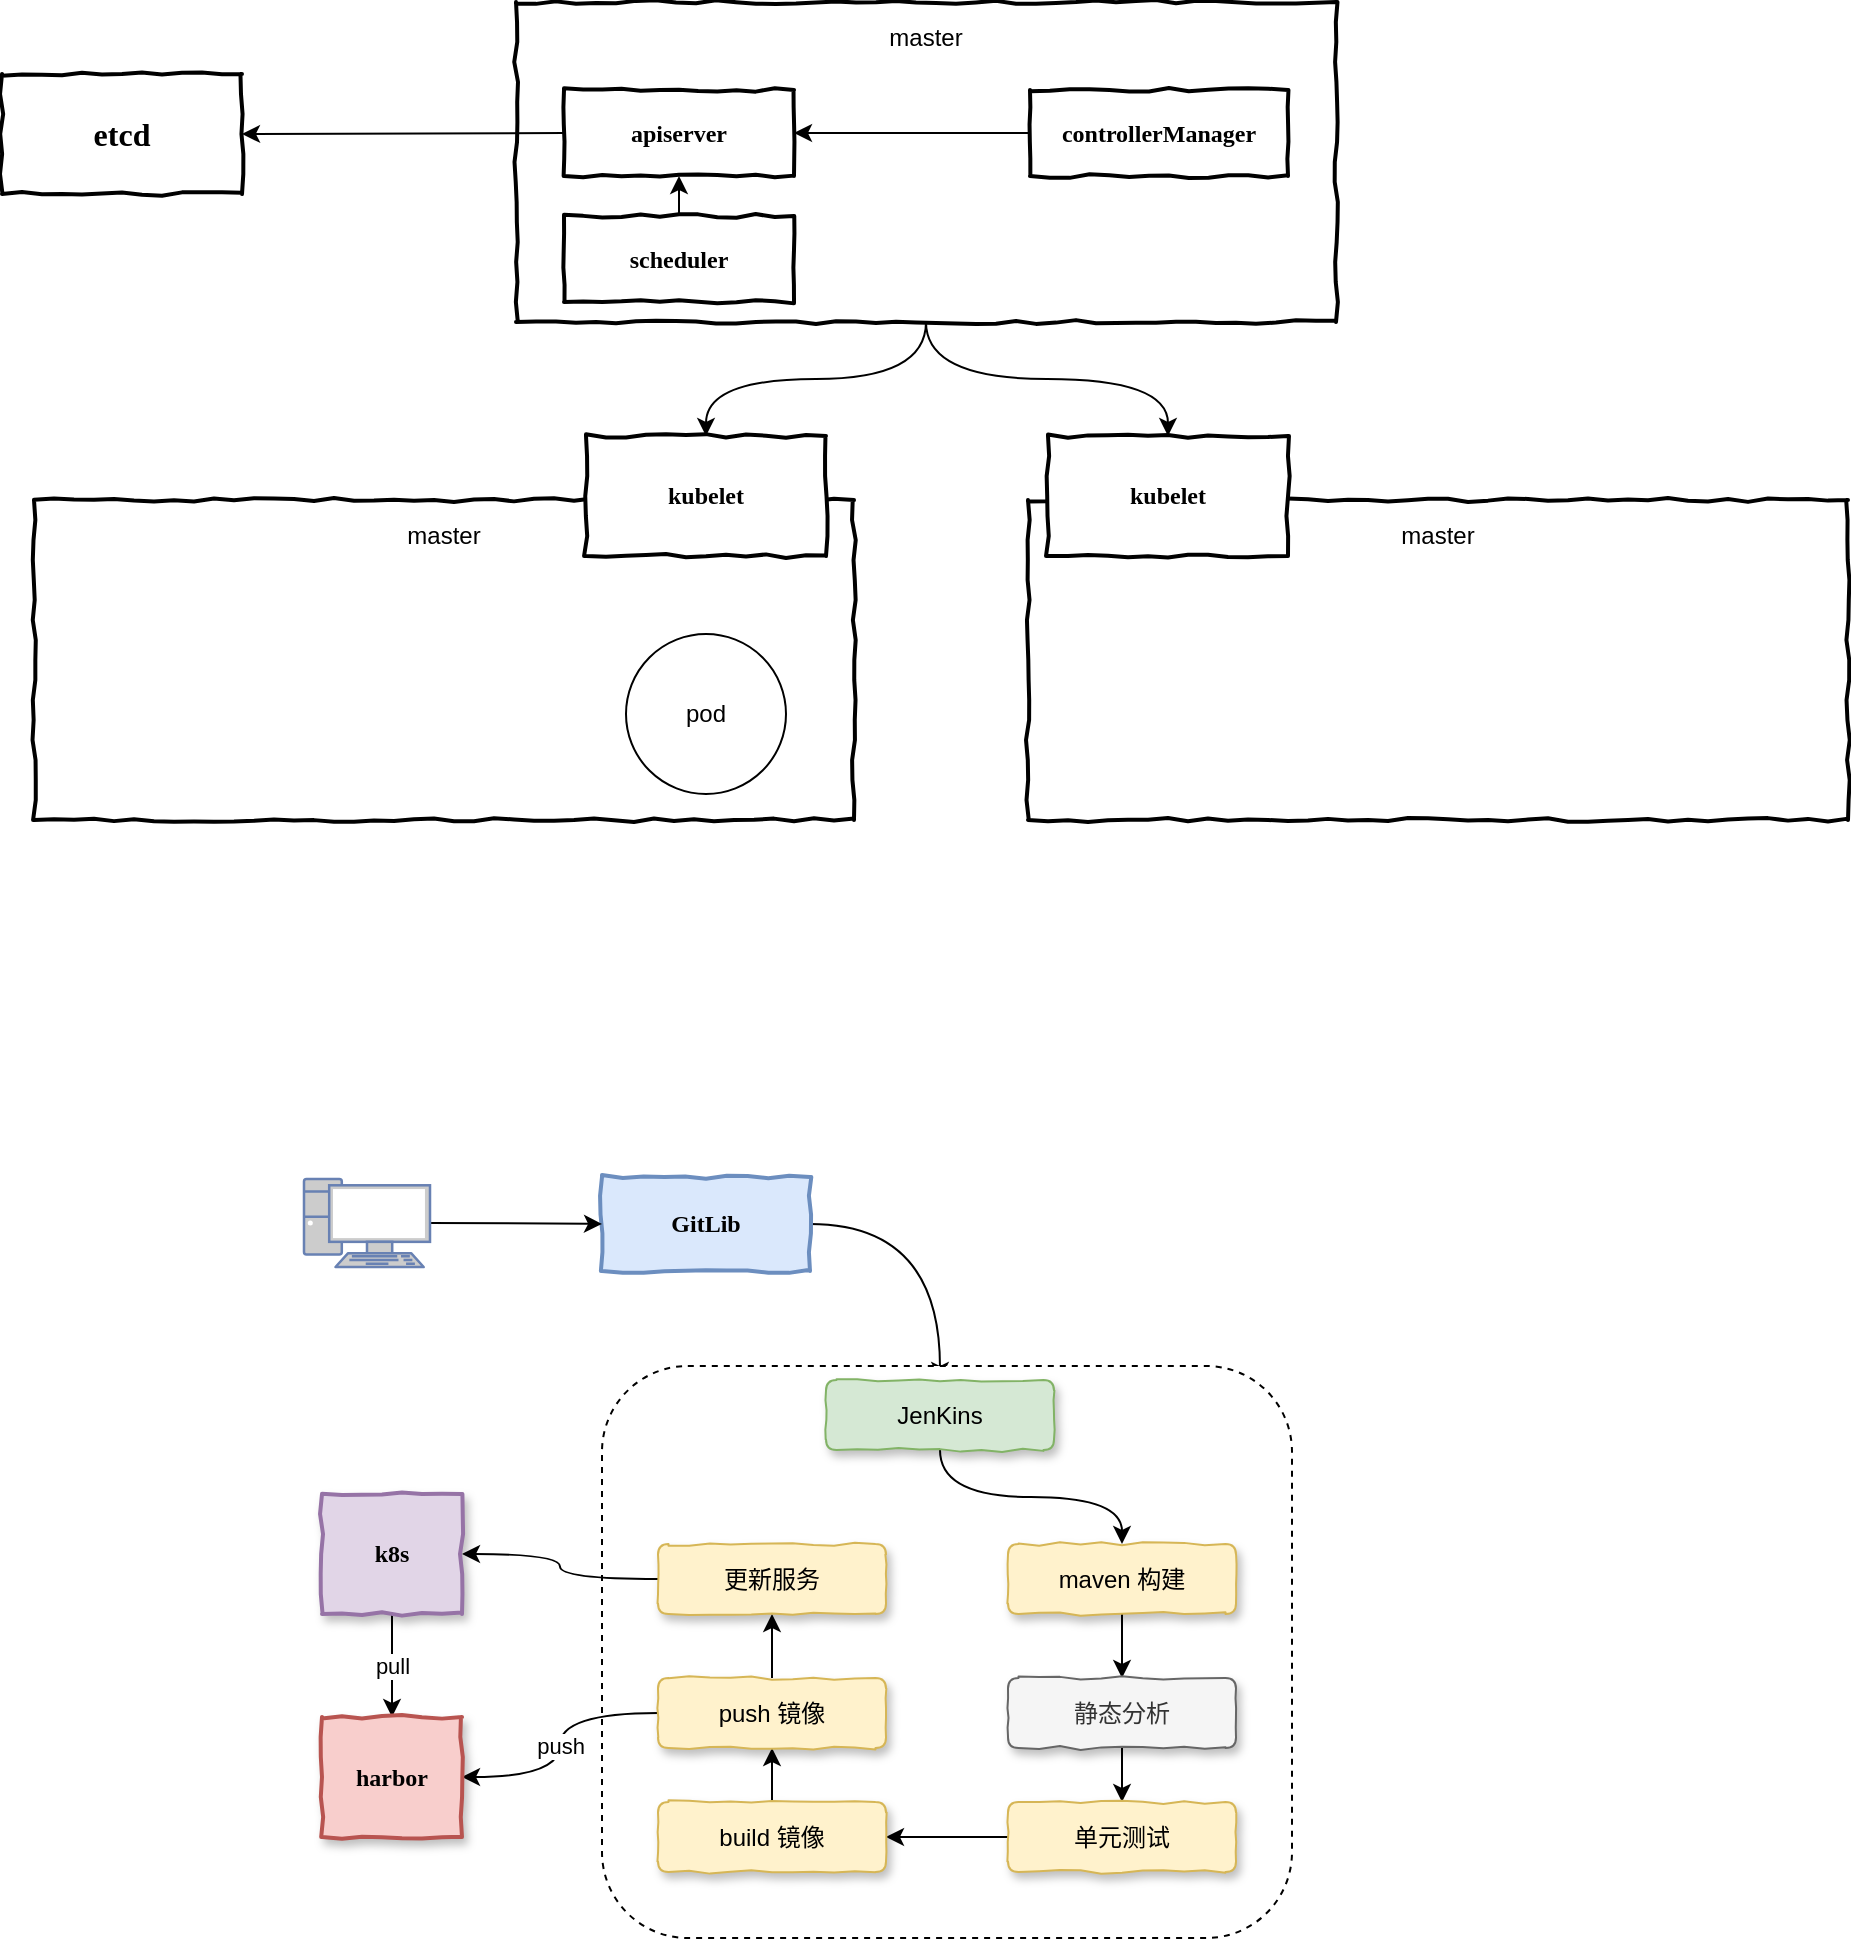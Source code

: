 <mxfile version="10.6.7" type="github"><diagram id="w0_9NXlbBmwY7Aws-se4" name="第 1 页"><mxGraphModel dx="840" dy="571" grid="0" gridSize="10" guides="1" tooltips="1" connect="1" arrows="1" fold="1" page="1" pageScale="1" pageWidth="10000" pageHeight="10000" math="0" shadow="0"><root><mxCell id="0"/><mxCell id="1" parent="0"/><mxCell id="mM0p9Z6-QHBKWwgGIdVT-17" style="edgeStyle=orthogonalEdgeStyle;curved=1;rounded=0;orthogonalLoop=1;jettySize=auto;html=1;exitX=0.5;exitY=1;exitDx=0;exitDy=0;entryX=0.5;entryY=0;entryDx=0;entryDy=0;" edge="1" parent="1" source="mM0p9Z6-QHBKWwgGIdVT-1" target="mM0p9Z6-QHBKWwgGIdVT-14"><mxGeometry relative="1" as="geometry"/></mxCell><mxCell id="mM0p9Z6-QHBKWwgGIdVT-18" style="edgeStyle=orthogonalEdgeStyle;curved=1;rounded=0;orthogonalLoop=1;jettySize=auto;html=1;exitX=0.5;exitY=1;exitDx=0;exitDy=0;" edge="1" parent="1" source="mM0p9Z6-QHBKWwgGIdVT-1" target="mM0p9Z6-QHBKWwgGIdVT-15"><mxGeometry relative="1" as="geometry"/></mxCell><mxCell id="mM0p9Z6-QHBKWwgGIdVT-1" value="" style="html=1;whiteSpace=wrap;comic=1;strokeWidth=2;fontFamily=Comic Sans MS;fontStyle=1;" vertex="1" parent="1"><mxGeometry x="350" y="110" width="410" height="160" as="geometry"/></mxCell><mxCell id="mM0p9Z6-QHBKWwgGIdVT-2" value="master" style="text;html=1;strokeColor=none;fillColor=none;align=center;verticalAlign=middle;whiteSpace=wrap;rounded=0;" vertex="1" parent="1"><mxGeometry x="535" y="118" width="40" height="20" as="geometry"/></mxCell><mxCell id="mM0p9Z6-QHBKWwgGIdVT-3" value="" style="html=1;whiteSpace=wrap;comic=1;strokeWidth=2;fontFamily=Comic Sans MS;fontStyle=1;" vertex="1" parent="1"><mxGeometry x="109" y="359" width="410" height="160" as="geometry"/></mxCell><mxCell id="mM0p9Z6-QHBKWwgGIdVT-4" value="master" style="text;html=1;strokeColor=none;fillColor=none;align=center;verticalAlign=middle;whiteSpace=wrap;rounded=0;" vertex="1" parent="1"><mxGeometry x="294" y="367" width="40" height="20" as="geometry"/></mxCell><mxCell id="mM0p9Z6-QHBKWwgGIdVT-5" value="" style="html=1;whiteSpace=wrap;comic=1;strokeWidth=2;fontFamily=Comic Sans MS;fontStyle=1;" vertex="1" parent="1"><mxGeometry x="606" y="359" width="410" height="160" as="geometry"/></mxCell><mxCell id="mM0p9Z6-QHBKWwgGIdVT-6" value="master" style="text;html=1;strokeColor=none;fillColor=none;align=center;verticalAlign=middle;whiteSpace=wrap;rounded=0;" vertex="1" parent="1"><mxGeometry x="791" y="367" width="40" height="20" as="geometry"/></mxCell><mxCell id="mM0p9Z6-QHBKWwgGIdVT-9" style="edgeStyle=orthogonalEdgeStyle;rounded=0;orthogonalLoop=1;jettySize=auto;html=1;exitX=0;exitY=0.5;exitDx=0;exitDy=0;entryX=1;entryY=0.5;entryDx=0;entryDy=0;curved=1;" edge="1" parent="1" source="mM0p9Z6-QHBKWwgGIdVT-7" target="mM0p9Z6-QHBKWwgGIdVT-8"><mxGeometry relative="1" as="geometry"/></mxCell><mxCell id="mM0p9Z6-QHBKWwgGIdVT-7" value="apiserver" style="html=1;whiteSpace=wrap;comic=1;strokeWidth=2;fontFamily=Comic Sans MS;fontStyle=1;" vertex="1" parent="1"><mxGeometry x="374" y="154" width="115" height="43" as="geometry"/></mxCell><mxCell id="mM0p9Z6-QHBKWwgGIdVT-8" value="&lt;font style=&quot;font-size: 16px&quot;&gt;etcd&lt;/font&gt;" style="html=1;whiteSpace=wrap;comic=1;strokeWidth=2;fontFamily=Comic Sans MS;fontStyle=1;" vertex="1" parent="1"><mxGeometry x="93" y="146" width="120" height="60" as="geometry"/></mxCell><mxCell id="mM0p9Z6-QHBKWwgGIdVT-12" style="edgeStyle=orthogonalEdgeStyle;curved=1;rounded=0;orthogonalLoop=1;jettySize=auto;html=1;exitX=0.5;exitY=0;exitDx=0;exitDy=0;" edge="1" parent="1" source="mM0p9Z6-QHBKWwgGIdVT-10" target="mM0p9Z6-QHBKWwgGIdVT-7"><mxGeometry relative="1" as="geometry"/></mxCell><mxCell id="mM0p9Z6-QHBKWwgGIdVT-10" value="scheduler&lt;br&gt;" style="html=1;whiteSpace=wrap;comic=1;strokeWidth=2;fontFamily=Comic Sans MS;fontStyle=1;" vertex="1" parent="1"><mxGeometry x="374" y="217" width="115" height="43" as="geometry"/></mxCell><mxCell id="mM0p9Z6-QHBKWwgGIdVT-13" style="edgeStyle=orthogonalEdgeStyle;curved=1;rounded=0;orthogonalLoop=1;jettySize=auto;html=1;exitX=0;exitY=0.5;exitDx=0;exitDy=0;entryX=1;entryY=0.5;entryDx=0;entryDy=0;" edge="1" parent="1" source="mM0p9Z6-QHBKWwgGIdVT-11" target="mM0p9Z6-QHBKWwgGIdVT-7"><mxGeometry relative="1" as="geometry"/></mxCell><mxCell id="mM0p9Z6-QHBKWwgGIdVT-11" value="controllerManager&lt;br&gt;" style="html=1;whiteSpace=wrap;comic=1;strokeWidth=2;fontFamily=Comic Sans MS;fontStyle=1;" vertex="1" parent="1"><mxGeometry x="607" y="154" width="129" height="43" as="geometry"/></mxCell><mxCell id="mM0p9Z6-QHBKWwgGIdVT-14" value="kubelet" style="html=1;whiteSpace=wrap;comic=1;strokeWidth=2;fontFamily=Comic Sans MS;fontStyle=1;" vertex="1" parent="1"><mxGeometry x="385" y="327" width="120" height="60" as="geometry"/></mxCell><mxCell id="mM0p9Z6-QHBKWwgGIdVT-15" value="kubelet" style="html=1;whiteSpace=wrap;comic=1;strokeWidth=2;fontFamily=Comic Sans MS;fontStyle=1;" vertex="1" parent="1"><mxGeometry x="616" y="327" width="120" height="60" as="geometry"/></mxCell><mxCell id="mM0p9Z6-QHBKWwgGIdVT-16" value="pod&lt;br&gt;" style="ellipse;whiteSpace=wrap;html=1;aspect=fixed;" vertex="1" parent="1"><mxGeometry x="405" y="426" width="80" height="80" as="geometry"/></mxCell><mxCell id="mM0p9Z6-QHBKWwgGIdVT-24" style="edgeStyle=orthogonalEdgeStyle;curved=1;rounded=0;orthogonalLoop=1;jettySize=auto;html=1;exitX=1;exitY=0.5;exitDx=0;exitDy=0;" edge="1" parent="1" source="mM0p9Z6-QHBKWwgGIdVT-19" target="mM0p9Z6-QHBKWwgGIdVT-23"><mxGeometry relative="1" as="geometry"/></mxCell><mxCell id="mM0p9Z6-QHBKWwgGIdVT-19" value="GitLib" style="html=1;whiteSpace=wrap;comic=1;strokeWidth=2;fontFamily=Comic Sans MS;fontStyle=1;fillColor=#dae8fc;strokeColor=#6c8ebf;" vertex="1" parent="1"><mxGeometry x="393" y="697.5" width="104" height="47" as="geometry"/></mxCell><mxCell id="mM0p9Z6-QHBKWwgGIdVT-21" style="edgeStyle=orthogonalEdgeStyle;curved=1;rounded=0;orthogonalLoop=1;jettySize=auto;html=1;exitX=1;exitY=0.5;exitDx=0;exitDy=0;exitPerimeter=0;entryX=0;entryY=0.5;entryDx=0;entryDy=0;" edge="1" parent="1" source="mM0p9Z6-QHBKWwgGIdVT-20" target="mM0p9Z6-QHBKWwgGIdVT-19"><mxGeometry relative="1" as="geometry"/></mxCell><mxCell id="mM0p9Z6-QHBKWwgGIdVT-20" value="" style="fontColor=#0066CC;verticalAlign=top;verticalLabelPosition=bottom;labelPosition=center;align=center;html=1;outlineConnect=0;fillColor=#CCCCCC;strokeColor=#6881B3;gradientColor=none;gradientDirection=north;strokeWidth=2;shape=mxgraph.networks.pc;" vertex="1" parent="1"><mxGeometry x="244" y="698.5" width="63" height="44" as="geometry"/></mxCell><mxCell id="mM0p9Z6-QHBKWwgGIdVT-22" value="" style="rounded=1;whiteSpace=wrap;html=1;dashed=1;" vertex="1" parent="1"><mxGeometry x="393" y="792" width="345" height="286" as="geometry"/></mxCell><mxCell id="mM0p9Z6-QHBKWwgGIdVT-29" style="edgeStyle=orthogonalEdgeStyle;curved=1;rounded=0;orthogonalLoop=1;jettySize=auto;html=1;exitX=0.5;exitY=1;exitDx=0;exitDy=0;" edge="1" parent="1" source="mM0p9Z6-QHBKWwgGIdVT-23" target="mM0p9Z6-QHBKWwgGIdVT-25"><mxGeometry relative="1" as="geometry"/></mxCell><mxCell id="mM0p9Z6-QHBKWwgGIdVT-23" value="JenKins" style="rounded=1;whiteSpace=wrap;html=1;shadow=1;comic=1;fillColor=#d5e8d4;strokeColor=#82b366;" vertex="1" parent="1"><mxGeometry x="505" y="799" width="114" height="35" as="geometry"/></mxCell><mxCell id="mM0p9Z6-QHBKWwgGIdVT-30" style="edgeStyle=orthogonalEdgeStyle;curved=1;rounded=0;orthogonalLoop=1;jettySize=auto;html=1;exitX=0.5;exitY=1;exitDx=0;exitDy=0;" edge="1" parent="1" source="mM0p9Z6-QHBKWwgGIdVT-25" target="mM0p9Z6-QHBKWwgGIdVT-26"><mxGeometry relative="1" as="geometry"/></mxCell><mxCell id="mM0p9Z6-QHBKWwgGIdVT-25" value="maven 构建" style="rounded=1;whiteSpace=wrap;html=1;shadow=1;comic=1;fillColor=#fff2cc;strokeColor=#d6b656;" vertex="1" parent="1"><mxGeometry x="596" y="881" width="114" height="35" as="geometry"/></mxCell><mxCell id="mM0p9Z6-QHBKWwgGIdVT-31" style="edgeStyle=orthogonalEdgeStyle;curved=1;rounded=0;orthogonalLoop=1;jettySize=auto;html=1;exitX=0.5;exitY=1;exitDx=0;exitDy=0;entryX=0.5;entryY=0;entryDx=0;entryDy=0;" edge="1" parent="1" source="mM0p9Z6-QHBKWwgGIdVT-26" target="mM0p9Z6-QHBKWwgGIdVT-27"><mxGeometry relative="1" as="geometry"/></mxCell><mxCell id="mM0p9Z6-QHBKWwgGIdVT-26" value="静态分析&lt;br&gt;" style="rounded=1;whiteSpace=wrap;html=1;shadow=1;comic=1;fillColor=#f5f5f5;strokeColor=#666666;fontColor=#333333;" vertex="1" parent="1"><mxGeometry x="596" y="948" width="114" height="35" as="geometry"/></mxCell><mxCell id="mM0p9Z6-QHBKWwgGIdVT-44" style="edgeStyle=orthogonalEdgeStyle;curved=1;rounded=0;orthogonalLoop=1;jettySize=auto;html=1;exitX=0;exitY=0.5;exitDx=0;exitDy=0;" edge="1" parent="1" source="mM0p9Z6-QHBKWwgGIdVT-27" target="mM0p9Z6-QHBKWwgGIdVT-32"><mxGeometry relative="1" as="geometry"/></mxCell><mxCell id="mM0p9Z6-QHBKWwgGIdVT-27" value="单元测试" style="rounded=1;whiteSpace=wrap;html=1;shadow=1;comic=1;fillColor=#fff2cc;strokeColor=#d6b656;" vertex="1" parent="1"><mxGeometry x="596" y="1010" width="114" height="35" as="geometry"/></mxCell><mxCell id="mM0p9Z6-QHBKWwgGIdVT-39" style="edgeStyle=orthogonalEdgeStyle;curved=1;rounded=0;orthogonalLoop=1;jettySize=auto;html=1;exitX=0.5;exitY=0;exitDx=0;exitDy=0;entryX=0.5;entryY=1;entryDx=0;entryDy=0;" edge="1" parent="1" source="mM0p9Z6-QHBKWwgGIdVT-32" target="mM0p9Z6-QHBKWwgGIdVT-33"><mxGeometry relative="1" as="geometry"/></mxCell><mxCell id="mM0p9Z6-QHBKWwgGIdVT-32" value="build 镜像" style="rounded=1;whiteSpace=wrap;html=1;shadow=1;comic=1;fillColor=#fff2cc;strokeColor=#d6b656;" vertex="1" parent="1"><mxGeometry x="421" y="1010" width="114" height="35" as="geometry"/></mxCell><mxCell id="mM0p9Z6-QHBKWwgGIdVT-40" value="push" style="edgeStyle=orthogonalEdgeStyle;curved=1;rounded=0;orthogonalLoop=1;jettySize=auto;html=1;exitX=0;exitY=0.5;exitDx=0;exitDy=0;" edge="1" parent="1" source="mM0p9Z6-QHBKWwgGIdVT-33" target="mM0p9Z6-QHBKWwgGIdVT-36"><mxGeometry relative="1" as="geometry"/></mxCell><mxCell id="mM0p9Z6-QHBKWwgGIdVT-43" style="edgeStyle=orthogonalEdgeStyle;curved=1;rounded=0;orthogonalLoop=1;jettySize=auto;html=1;exitX=0.5;exitY=0;exitDx=0;exitDy=0;entryX=0.5;entryY=1;entryDx=0;entryDy=0;" edge="1" parent="1" source="mM0p9Z6-QHBKWwgGIdVT-33" target="mM0p9Z6-QHBKWwgGIdVT-34"><mxGeometry relative="1" as="geometry"/></mxCell><mxCell id="mM0p9Z6-QHBKWwgGIdVT-33" value="push 镜像" style="rounded=1;whiteSpace=wrap;html=1;shadow=1;comic=1;fillColor=#fff2cc;strokeColor=#d6b656;" vertex="1" parent="1"><mxGeometry x="421" y="948" width="114" height="35" as="geometry"/></mxCell><mxCell id="mM0p9Z6-QHBKWwgGIdVT-41" style="edgeStyle=orthogonalEdgeStyle;curved=1;rounded=0;orthogonalLoop=1;jettySize=auto;html=1;exitX=0;exitY=0.5;exitDx=0;exitDy=0;entryX=1;entryY=0.5;entryDx=0;entryDy=0;" edge="1" parent="1" source="mM0p9Z6-QHBKWwgGIdVT-34" target="mM0p9Z6-QHBKWwgGIdVT-35"><mxGeometry relative="1" as="geometry"/></mxCell><mxCell id="mM0p9Z6-QHBKWwgGIdVT-34" value="更新服务" style="rounded=1;whiteSpace=wrap;html=1;shadow=1;comic=1;fillColor=#fff2cc;strokeColor=#d6b656;" vertex="1" parent="1"><mxGeometry x="421" y="881" width="114" height="35" as="geometry"/></mxCell><mxCell id="mM0p9Z6-QHBKWwgGIdVT-42" value="pull" style="edgeStyle=orthogonalEdgeStyle;curved=1;rounded=0;orthogonalLoop=1;jettySize=auto;html=1;exitX=0.5;exitY=1;exitDx=0;exitDy=0;" edge="1" parent="1" source="mM0p9Z6-QHBKWwgGIdVT-35" target="mM0p9Z6-QHBKWwgGIdVT-36"><mxGeometry relative="1" as="geometry"/></mxCell><mxCell id="mM0p9Z6-QHBKWwgGIdVT-35" value="k8s" style="html=1;whiteSpace=wrap;comic=1;strokeWidth=2;fontFamily=Comic Sans MS;fontStyle=1;shadow=1;fillColor=#e1d5e7;strokeColor=#9673a6;" vertex="1" parent="1"><mxGeometry x="253" y="856" width="70" height="60" as="geometry"/></mxCell><mxCell id="mM0p9Z6-QHBKWwgGIdVT-36" value="harbor" style="html=1;whiteSpace=wrap;comic=1;strokeWidth=2;fontFamily=Comic Sans MS;fontStyle=1;shadow=1;fillColor=#f8cecc;strokeColor=#b85450;" vertex="1" parent="1"><mxGeometry x="253" y="967.5" width="70" height="60" as="geometry"/></mxCell></root></mxGraphModel></diagram></mxfile>